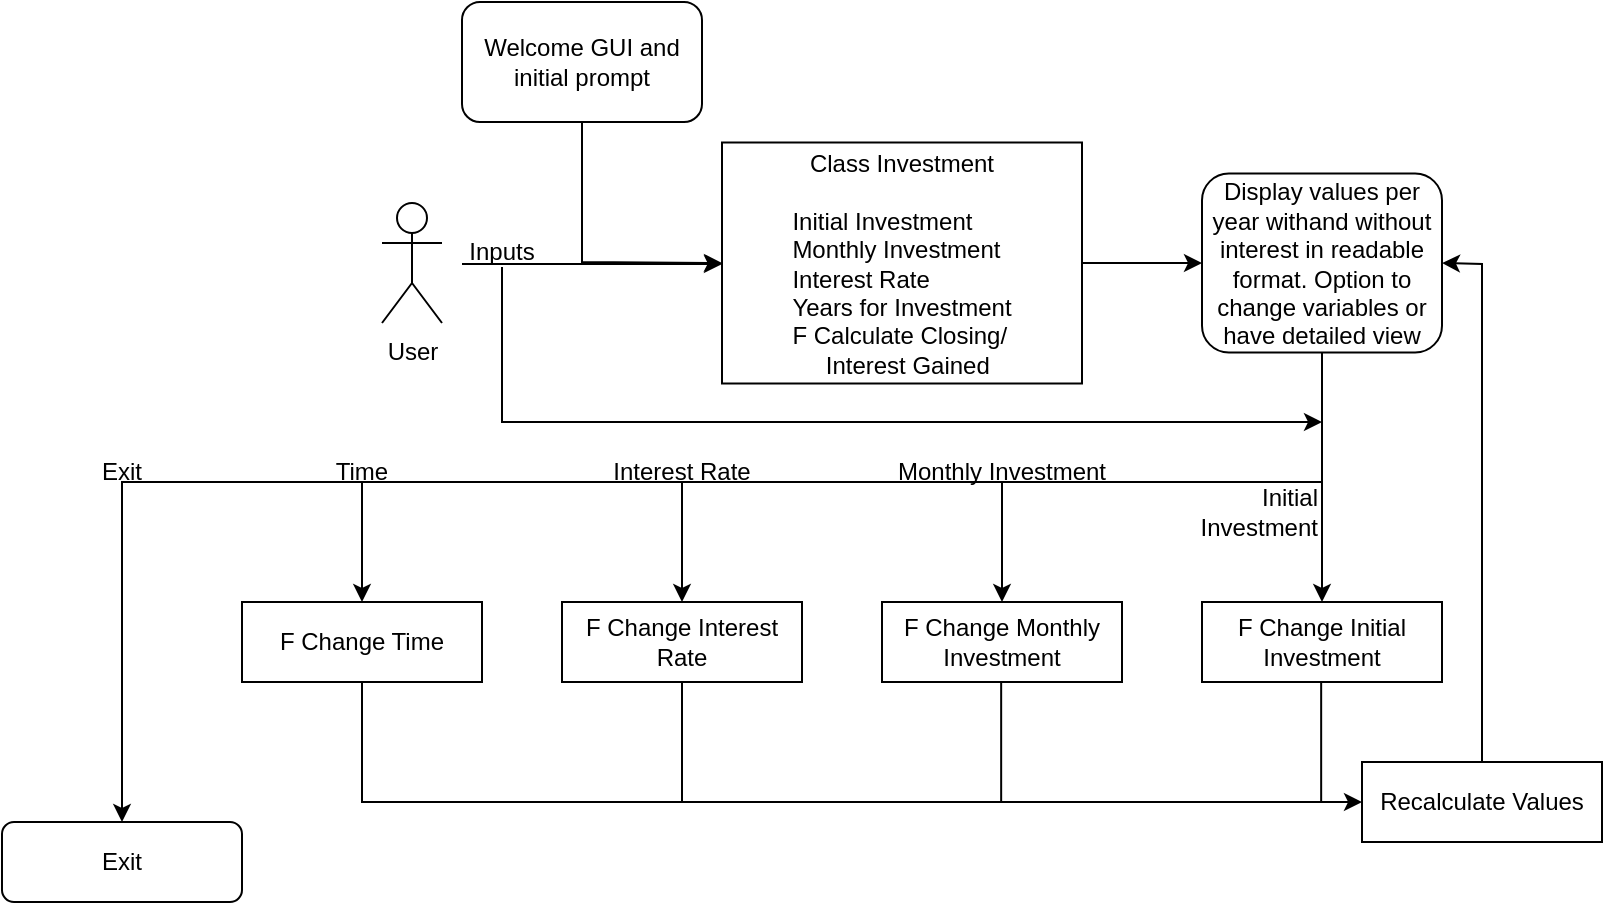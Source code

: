 <mxfile version="20.8.10" type="device"><diagram id="C5RBs43oDa-KdzZeNtuy" name="Page-1"><mxGraphModel dx="1098" dy="988" grid="1" gridSize="10" guides="1" tooltips="1" connect="1" arrows="1" fold="1" page="1" pageScale="1" pageWidth="827" pageHeight="1169" math="0" shadow="0"><root><mxCell id="WIyWlLk6GJQsqaUBKTNV-0"/><mxCell id="WIyWlLk6GJQsqaUBKTNV-1" parent="WIyWlLk6GJQsqaUBKTNV-0"/><mxCell id="57EhKNljlhyEwfUFWchc-0" value="Class Investment&lt;br&gt;&lt;br&gt;&lt;div style=&quot;text-align: left;&quot;&gt;Initial Investment&lt;/div&gt;&lt;div style=&quot;text-align: left;&quot;&gt;Monthly Investment&lt;/div&gt;&lt;div style=&quot;text-align: left;&quot;&gt;Interest Rate&lt;/div&gt;&lt;div style=&quot;text-align: left;&quot;&gt;Years for Investment&lt;/div&gt;&lt;div style=&quot;text-align: left;&quot;&gt;F Calculate Closing/&lt;/div&gt;&lt;div style=&quot;text-align: left;&quot;&gt;&amp;nbsp; &amp;nbsp; &amp;nbsp;Interest Gained&lt;/div&gt;" style="rounded=0;whiteSpace=wrap;html=1;" parent="WIyWlLk6GJQsqaUBKTNV-1" vertex="1"><mxGeometry x="380" y="110.25" width="180" height="120.5" as="geometry"/></mxCell><mxCell id="57EhKNljlhyEwfUFWchc-1" value="User" style="shape=umlActor;verticalLabelPosition=bottom;verticalAlign=top;html=1;outlineConnect=0;" parent="WIyWlLk6GJQsqaUBKTNV-1" vertex="1"><mxGeometry x="210" y="140.5" width="30" height="60" as="geometry"/></mxCell><mxCell id="57EhKNljlhyEwfUFWchc-2" value="" style="endArrow=classic;html=1;rounded=0;" parent="WIyWlLk6GJQsqaUBKTNV-1" edge="1"><mxGeometry width="50" height="50" relative="1" as="geometry"><mxPoint x="250" y="171" as="sourcePoint"/><mxPoint x="380" y="171" as="targetPoint"/></mxGeometry></mxCell><mxCell id="57EhKNljlhyEwfUFWchc-3" value="" style="endArrow=classic;html=1;rounded=0;entryX=0;entryY=0.5;entryDx=0;entryDy=0;" parent="WIyWlLk6GJQsqaUBKTNV-1" target="57EhKNljlhyEwfUFWchc-0" edge="1"><mxGeometry width="50" height="50" relative="1" as="geometry"><mxPoint x="310" y="100" as="sourcePoint"/><mxPoint x="360" y="170" as="targetPoint"/><Array as="points"><mxPoint x="310" y="170"/></Array></mxGeometry></mxCell><mxCell id="57EhKNljlhyEwfUFWchc-4" value="Inputs" style="text;html=1;strokeColor=none;fillColor=none;align=center;verticalAlign=middle;whiteSpace=wrap;rounded=0;" parent="WIyWlLk6GJQsqaUBKTNV-1" vertex="1"><mxGeometry x="240" y="150" width="60" height="30" as="geometry"/></mxCell><mxCell id="57EhKNljlhyEwfUFWchc-5" value="Welcome GUI and initial prompt" style="rounded=1;whiteSpace=wrap;html=1;" parent="WIyWlLk6GJQsqaUBKTNV-1" vertex="1"><mxGeometry x="250" y="40" width="120" height="60" as="geometry"/></mxCell><mxCell id="57EhKNljlhyEwfUFWchc-6" value="Exit" style="rounded=1;whiteSpace=wrap;html=1;" parent="WIyWlLk6GJQsqaUBKTNV-1" vertex="1"><mxGeometry x="20" y="450" width="120" height="40" as="geometry"/></mxCell><mxCell id="57EhKNljlhyEwfUFWchc-7" value="" style="endArrow=classic;html=1;rounded=0;exitX=1;exitY=0.5;exitDx=0;exitDy=0;entryX=0;entryY=0.5;entryDx=0;entryDy=0;" parent="WIyWlLk6GJQsqaUBKTNV-1" source="57EhKNljlhyEwfUFWchc-0" target="57EhKNljlhyEwfUFWchc-8" edge="1"><mxGeometry width="50" height="50" relative="1" as="geometry"><mxPoint x="590" y="190" as="sourcePoint"/><mxPoint x="600" y="170" as="targetPoint"/></mxGeometry></mxCell><mxCell id="57EhKNljlhyEwfUFWchc-8" value="Display values per year withand without interest in readable format. Option to change variables or have detailed view" style="rounded=1;whiteSpace=wrap;html=1;" parent="WIyWlLk6GJQsqaUBKTNV-1" vertex="1"><mxGeometry x="620" y="125.75" width="120" height="89.5" as="geometry"/></mxCell><mxCell id="57EhKNljlhyEwfUFWchc-10" value="" style="endArrow=classic;html=1;rounded=0;exitX=0.5;exitY=1;exitDx=0;exitDy=0;" parent="WIyWlLk6GJQsqaUBKTNV-1" source="57EhKNljlhyEwfUFWchc-8" edge="1"><mxGeometry width="50" height="50" relative="1" as="geometry"><mxPoint x="620" y="400" as="sourcePoint"/><mxPoint x="680" y="340" as="targetPoint"/></mxGeometry></mxCell><mxCell id="57EhKNljlhyEwfUFWchc-12" value="" style="endArrow=classic;html=1;rounded=0;" parent="WIyWlLk6GJQsqaUBKTNV-1" edge="1"><mxGeometry width="50" height="50" relative="1" as="geometry"><mxPoint x="680" y="280" as="sourcePoint"/><mxPoint x="520" y="340" as="targetPoint"/><Array as="points"><mxPoint x="520" y="280"/></Array></mxGeometry></mxCell><mxCell id="57EhKNljlhyEwfUFWchc-13" value="&lt;div style=&quot;border-color: var(--border-color);&quot;&gt;F Change Initial Investment&lt;/div&gt;" style="rounded=0;whiteSpace=wrap;html=1;align=center;" parent="WIyWlLk6GJQsqaUBKTNV-1" vertex="1"><mxGeometry x="620" y="340" width="120" height="40" as="geometry"/></mxCell><mxCell id="57EhKNljlhyEwfUFWchc-14" value="&lt;div style=&quot;border-color: var(--border-color);&quot;&gt;F Change Monthly Investment&lt;/div&gt;" style="rounded=0;whiteSpace=wrap;html=1;align=center;" parent="WIyWlLk6GJQsqaUBKTNV-1" vertex="1"><mxGeometry x="460" y="340" width="120" height="40" as="geometry"/></mxCell><mxCell id="57EhKNljlhyEwfUFWchc-15" value="" style="endArrow=classic;html=1;rounded=0;" parent="WIyWlLk6GJQsqaUBKTNV-1" target="57EhKNljlhyEwfUFWchc-16" edge="1"><mxGeometry width="50" height="50" relative="1" as="geometry"><mxPoint x="520" y="280" as="sourcePoint"/><mxPoint x="360" y="340" as="targetPoint"/><Array as="points"><mxPoint x="360" y="280"/></Array></mxGeometry></mxCell><mxCell id="57EhKNljlhyEwfUFWchc-16" value="&lt;div style=&quot;border-color: var(--border-color);&quot;&gt;F Change Interest Rate&lt;/div&gt;" style="rounded=0;whiteSpace=wrap;html=1;align=center;" parent="WIyWlLk6GJQsqaUBKTNV-1" vertex="1"><mxGeometry x="300" y="340" width="120" height="40" as="geometry"/></mxCell><mxCell id="57EhKNljlhyEwfUFWchc-17" value="&lt;div style=&quot;border-color: var(--border-color);&quot;&gt;F Change Time&lt;/div&gt;" style="rounded=0;whiteSpace=wrap;html=1;align=center;" parent="WIyWlLk6GJQsqaUBKTNV-1" vertex="1"><mxGeometry x="140" y="340" width="120" height="40" as="geometry"/></mxCell><mxCell id="57EhKNljlhyEwfUFWchc-18" value="" style="endArrow=classic;html=1;rounded=0;entryX=0.5;entryY=0;entryDx=0;entryDy=0;" parent="WIyWlLk6GJQsqaUBKTNV-1" target="57EhKNljlhyEwfUFWchc-17" edge="1"><mxGeometry width="50" height="50" relative="1" as="geometry"><mxPoint x="360" y="280" as="sourcePoint"/><mxPoint x="300" y="270" as="targetPoint"/><Array as="points"><mxPoint x="200" y="280"/></Array></mxGeometry></mxCell><mxCell id="57EhKNljlhyEwfUFWchc-19" value="" style="endArrow=classic;html=1;rounded=0;entryX=0.5;entryY=0;entryDx=0;entryDy=0;" parent="WIyWlLk6GJQsqaUBKTNV-1" target="57EhKNljlhyEwfUFWchc-6" edge="1"><mxGeometry width="50" height="50" relative="1" as="geometry"><mxPoint x="200" y="280" as="sourcePoint"/><mxPoint x="160" y="510" as="targetPoint"/><Array as="points"><mxPoint x="80" y="280"/></Array></mxGeometry></mxCell><mxCell id="57EhKNljlhyEwfUFWchc-20" value="" style="endArrow=classic;html=1;rounded=0;exitX=0.5;exitY=1;exitDx=0;exitDy=0;entryX=0;entryY=0.5;entryDx=0;entryDy=0;" parent="WIyWlLk6GJQsqaUBKTNV-1" source="57EhKNljlhyEwfUFWchc-17" target="57EhKNljlhyEwfUFWchc-21" edge="1"><mxGeometry width="50" height="50" relative="1" as="geometry"><mxPoint x="250" y="530" as="sourcePoint"/><mxPoint x="680" y="440" as="targetPoint"/><Array as="points"><mxPoint x="200" y="440"/></Array></mxGeometry></mxCell><mxCell id="57EhKNljlhyEwfUFWchc-21" value="Recalculate Values" style="rounded=0;whiteSpace=wrap;html=1;" parent="WIyWlLk6GJQsqaUBKTNV-1" vertex="1"><mxGeometry x="700" y="420" width="120" height="40" as="geometry"/></mxCell><mxCell id="57EhKNljlhyEwfUFWchc-23" value="" style="endArrow=none;html=1;rounded=0;entryX=0.5;entryY=1;entryDx=0;entryDy=0;" parent="WIyWlLk6GJQsqaUBKTNV-1" target="57EhKNljlhyEwfUFWchc-16" edge="1"><mxGeometry width="50" height="50" relative="1" as="geometry"><mxPoint x="360" y="440" as="sourcePoint"/><mxPoint x="450" y="320" as="targetPoint"/></mxGeometry></mxCell><mxCell id="57EhKNljlhyEwfUFWchc-24" value="" style="endArrow=none;html=1;rounded=0;entryX=0.5;entryY=1;entryDx=0;entryDy=0;" parent="WIyWlLk6GJQsqaUBKTNV-1" edge="1"><mxGeometry width="50" height="50" relative="1" as="geometry"><mxPoint x="519.58" y="440" as="sourcePoint"/><mxPoint x="519.58" y="380" as="targetPoint"/></mxGeometry></mxCell><mxCell id="57EhKNljlhyEwfUFWchc-25" value="" style="endArrow=none;html=1;rounded=0;entryX=0.5;entryY=1;entryDx=0;entryDy=0;" parent="WIyWlLk6GJQsqaUBKTNV-1" edge="1"><mxGeometry width="50" height="50" relative="1" as="geometry"><mxPoint x="679.58" y="440" as="sourcePoint"/><mxPoint x="679.58" y="380" as="targetPoint"/></mxGeometry></mxCell><mxCell id="57EhKNljlhyEwfUFWchc-26" value="Time" style="text;html=1;strokeColor=none;fillColor=none;align=center;verticalAlign=middle;whiteSpace=wrap;rounded=0;" parent="WIyWlLk6GJQsqaUBKTNV-1" vertex="1"><mxGeometry x="170" y="260" width="60" height="30" as="geometry"/></mxCell><mxCell id="57EhKNljlhyEwfUFWchc-28" value="Interest Rate" style="text;html=1;strokeColor=none;fillColor=none;align=center;verticalAlign=middle;whiteSpace=wrap;rounded=0;" parent="WIyWlLk6GJQsqaUBKTNV-1" vertex="1"><mxGeometry x="305" y="260" width="110" height="30" as="geometry"/></mxCell><mxCell id="57EhKNljlhyEwfUFWchc-29" value="Monthly Investment" style="text;html=1;strokeColor=none;fillColor=none;align=center;verticalAlign=middle;whiteSpace=wrap;rounded=0;" parent="WIyWlLk6GJQsqaUBKTNV-1" vertex="1"><mxGeometry x="465" y="260" width="110" height="30" as="geometry"/></mxCell><mxCell id="57EhKNljlhyEwfUFWchc-30" value="Initial Investment" style="text;html=1;strokeColor=none;fillColor=none;align=right;verticalAlign=middle;whiteSpace=wrap;rounded=0;" parent="WIyWlLk6GJQsqaUBKTNV-1" vertex="1"><mxGeometry x="600" y="280" width="80" height="30" as="geometry"/></mxCell><mxCell id="57EhKNljlhyEwfUFWchc-31" value="" style="endArrow=classic;html=1;rounded=0;exitX=0.5;exitY=0;exitDx=0;exitDy=0;entryX=1;entryY=0.5;entryDx=0;entryDy=0;" parent="WIyWlLk6GJQsqaUBKTNV-1" source="57EhKNljlhyEwfUFWchc-21" target="57EhKNljlhyEwfUFWchc-8" edge="1"><mxGeometry width="50" height="50" relative="1" as="geometry"><mxPoint x="400" y="360" as="sourcePoint"/><mxPoint x="450" y="310" as="targetPoint"/><Array as="points"><mxPoint x="760" y="171"/></Array></mxGeometry></mxCell><mxCell id="57EhKNljlhyEwfUFWchc-32" value="Exit" style="text;html=1;strokeColor=none;fillColor=none;align=center;verticalAlign=middle;whiteSpace=wrap;rounded=0;" parent="WIyWlLk6GJQsqaUBKTNV-1" vertex="1"><mxGeometry x="50" y="260" width="60" height="30" as="geometry"/></mxCell><mxCell id="24u_OstF5zQxVdFPdknC-0" value="" style="endArrow=classic;html=1;rounded=0;exitX=0.5;exitY=0.75;exitDx=0;exitDy=0;exitPerimeter=0;" edge="1" parent="WIyWlLk6GJQsqaUBKTNV-1" source="57EhKNljlhyEwfUFWchc-4"><mxGeometry width="50" height="50" relative="1" as="geometry"><mxPoint x="100" y="220" as="sourcePoint"/><mxPoint x="680" y="250" as="targetPoint"/><Array as="points"><mxPoint x="270" y="250"/></Array></mxGeometry></mxCell></root></mxGraphModel></diagram></mxfile>